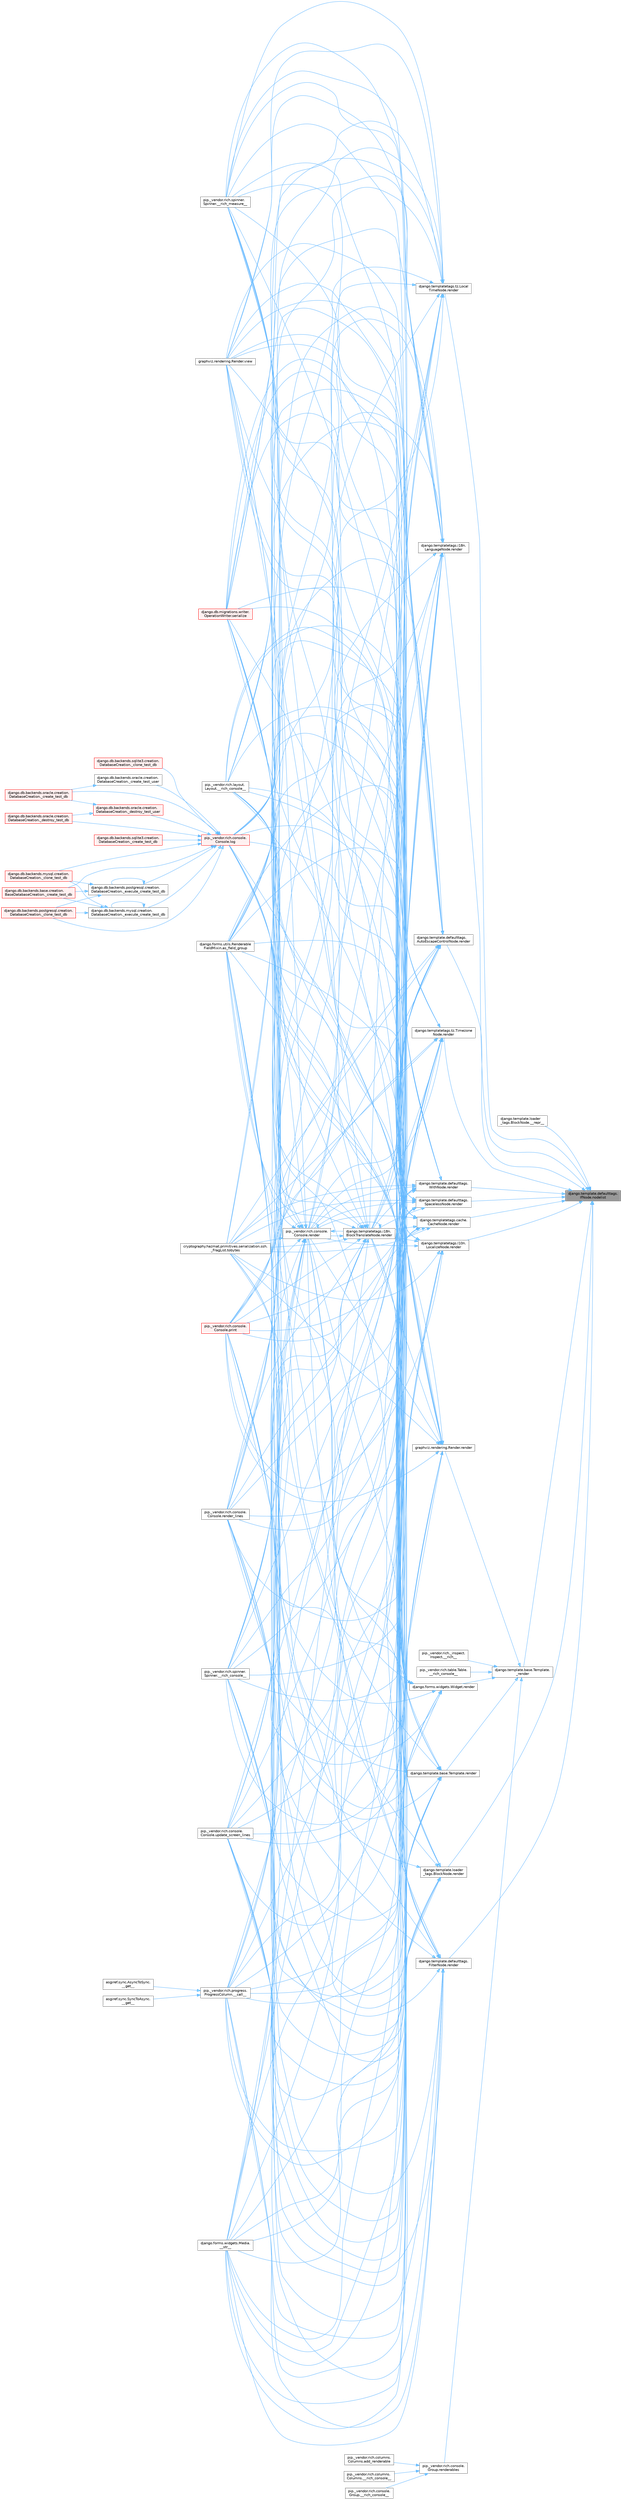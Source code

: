 digraph "django.template.defaulttags.IfNode.nodelist"
{
 // LATEX_PDF_SIZE
  bgcolor="transparent";
  edge [fontname=Helvetica,fontsize=10,labelfontname=Helvetica,labelfontsize=10];
  node [fontname=Helvetica,fontsize=10,shape=box,height=0.2,width=0.4];
  rankdir="RL";
  Node1 [id="Node000001",label="django.template.defaulttags.\lIfNode.nodelist",height=0.2,width=0.4,color="gray40", fillcolor="grey60", style="filled", fontcolor="black",tooltip=" "];
  Node1 -> Node2 [id="edge1_Node000001_Node000002",dir="back",color="steelblue1",style="solid",tooltip=" "];
  Node2 [id="Node000002",label="django.template.loader\l_tags.BlockNode.__repr__",height=0.2,width=0.4,color="grey40", fillcolor="white", style="filled",URL="$classdjango_1_1template_1_1loader__tags_1_1_block_node.html#a4a8178b45b611aa9375e433124bf0231",tooltip=" "];
  Node1 -> Node3 [id="edge2_Node000001_Node000003",dir="back",color="steelblue1",style="solid",tooltip=" "];
  Node3 [id="Node000003",label="django.template.base.Template.\l_render",height=0.2,width=0.4,color="grey40", fillcolor="white", style="filled",URL="$classdjango_1_1template_1_1base_1_1_template.html#a32242527e246f564ed448c465b9e5312",tooltip=" "];
  Node3 -> Node4 [id="edge3_Node000003_Node000004",dir="back",color="steelblue1",style="solid",tooltip=" "];
  Node4 [id="Node000004",label="pip._vendor.rich._inspect.\lInspect.__rich__",height=0.2,width=0.4,color="grey40", fillcolor="white", style="filled",URL="$classpip_1_1__vendor_1_1rich_1_1__inspect_1_1_inspect.html#a0b0d4a251462e02e3a981dab1b534825",tooltip=" "];
  Node3 -> Node5 [id="edge4_Node000003_Node000005",dir="back",color="steelblue1",style="solid",tooltip=" "];
  Node5 [id="Node000005",label="pip._vendor.rich.table.Table.\l__rich_console__",height=0.2,width=0.4,color="grey40", fillcolor="white", style="filled",URL="$classpip_1_1__vendor_1_1rich_1_1table_1_1_table.html#a2f2edbc2bf733432a76f68de9e1c2e62",tooltip=" "];
  Node3 -> Node6 [id="edge5_Node000003_Node000006",dir="back",color="steelblue1",style="solid",tooltip=" "];
  Node6 [id="Node000006",label="django.forms.widgets.Widget.render",height=0.2,width=0.4,color="grey40", fillcolor="white", style="filled",URL="$classdjango_1_1forms_1_1widgets_1_1_widget.html#a972266d3972b64c404467dea8d6e2809",tooltip=" "];
  Node6 -> Node7 [id="edge6_Node000006_Node000007",dir="back",color="steelblue1",style="solid",tooltip=" "];
  Node7 [id="Node000007",label="pip._vendor.rich.progress.\lProgressColumn.__call__",height=0.2,width=0.4,color="grey40", fillcolor="white", style="filled",URL="$classpip_1_1__vendor_1_1rich_1_1progress_1_1_progress_column.html#ae0c399be74222f949edb0fa5324cf6ea",tooltip=" "];
  Node7 -> Node8 [id="edge7_Node000007_Node000008",dir="back",color="steelblue1",style="solid",tooltip=" "];
  Node8 [id="Node000008",label="asgiref.sync.AsyncToSync.\l__get__",height=0.2,width=0.4,color="grey40", fillcolor="white", style="filled",URL="$classasgiref_1_1sync_1_1_async_to_sync.html#a23e9ef7a73da98dad9e3f4e65846969b",tooltip=" "];
  Node7 -> Node9 [id="edge8_Node000007_Node000009",dir="back",color="steelblue1",style="solid",tooltip=" "];
  Node9 [id="Node000009",label="asgiref.sync.SyncToAsync.\l__get__",height=0.2,width=0.4,color="grey40", fillcolor="white", style="filled",URL="$classasgiref_1_1sync_1_1_sync_to_async.html#aebdfbe3f01079a529fd2f39810597381",tooltip=" "];
  Node6 -> Node10 [id="edge9_Node000006_Node000010",dir="back",color="steelblue1",style="solid",tooltip=" "];
  Node10 [id="Node000010",label="pip._vendor.rich.layout.\lLayout.__rich_console__",height=0.2,width=0.4,color="grey40", fillcolor="white", style="filled",URL="$classpip_1_1__vendor_1_1rich_1_1layout_1_1_layout.html#ac39cb3d17d2b0324ee1b0dada41a3ebd",tooltip=" "];
  Node6 -> Node11 [id="edge10_Node000006_Node000011",dir="back",color="steelblue1",style="solid",tooltip=" "];
  Node11 [id="Node000011",label="pip._vendor.rich.spinner.\lSpinner.__rich_console__",height=0.2,width=0.4,color="grey40", fillcolor="white", style="filled",URL="$classpip_1_1__vendor_1_1rich_1_1spinner_1_1_spinner.html#a6883d8dced19ac48d4dfc74f776357fd",tooltip=" "];
  Node6 -> Node12 [id="edge11_Node000006_Node000012",dir="back",color="steelblue1",style="solid",tooltip=" "];
  Node12 [id="Node000012",label="pip._vendor.rich.spinner.\lSpinner.__rich_measure__",height=0.2,width=0.4,color="grey40", fillcolor="white", style="filled",URL="$classpip_1_1__vendor_1_1rich_1_1spinner_1_1_spinner.html#a89745682c823c44a31bae8e8d07869f5",tooltip=" "];
  Node6 -> Node13 [id="edge12_Node000006_Node000013",dir="back",color="steelblue1",style="solid",tooltip=" "];
  Node13 [id="Node000013",label="django.forms.widgets.Media.\l__str__",height=0.2,width=0.4,color="grey40", fillcolor="white", style="filled",URL="$classdjango_1_1forms_1_1widgets_1_1_media.html#ae1651710548a7d9f14f036d035012d21",tooltip=" "];
  Node6 -> Node14 [id="edge13_Node000006_Node000014",dir="back",color="steelblue1",style="solid",tooltip=" "];
  Node14 [id="Node000014",label="django.forms.utils.Renderable\lFieldMixin.as_field_group",height=0.2,width=0.4,color="grey40", fillcolor="white", style="filled",URL="$classdjango_1_1forms_1_1utils_1_1_renderable_field_mixin.html#a1e9a1b4f790ea694431554267fd5d74c",tooltip=" "];
  Node6 -> Node15 [id="edge14_Node000006_Node000015",dir="back",color="steelblue1",style="solid",tooltip=" "];
  Node15 [id="Node000015",label="pip._vendor.rich.console.\lConsole.log",height=0.2,width=0.4,color="red", fillcolor="#FFF0F0", style="filled",URL="$classpip_1_1__vendor_1_1rich_1_1console_1_1_console.html#af9c77e39f9413fc2b134c60cfa23b0f1",tooltip=" "];
  Node15 -> Node16 [id="edge15_Node000015_Node000016",dir="back",color="steelblue1",style="solid",tooltip=" "];
  Node16 [id="Node000016",label="django.db.backends.mysql.creation.\lDatabaseCreation._clone_test_db",height=0.2,width=0.4,color="red", fillcolor="#FFF0F0", style="filled",URL="$classdjango_1_1db_1_1backends_1_1mysql_1_1creation_1_1_database_creation.html#ab4d99b6a9b6a81141d0fba9440d91619",tooltip=" "];
  Node15 -> Node18 [id="edge16_Node000015_Node000018",dir="back",color="steelblue1",style="solid",tooltip=" "];
  Node18 [id="Node000018",label="django.db.backends.postgresql.creation.\lDatabaseCreation._clone_test_db",height=0.2,width=0.4,color="red", fillcolor="#FFF0F0", style="filled",URL="$classdjango_1_1db_1_1backends_1_1postgresql_1_1creation_1_1_database_creation.html#ab57e8a2ba94a8a4888fd435036b4c322",tooltip=" "];
  Node15 -> Node19 [id="edge17_Node000015_Node000019",dir="back",color="steelblue1",style="solid",tooltip=" "];
  Node19 [id="Node000019",label="django.db.backends.sqlite3.creation.\lDatabaseCreation._clone_test_db",height=0.2,width=0.4,color="red", fillcolor="#FFF0F0", style="filled",URL="$classdjango_1_1db_1_1backends_1_1sqlite3_1_1creation_1_1_database_creation.html#a43a28bd11187e2b0677fd0be7643387b",tooltip=" "];
  Node15 -> Node20 [id="edge18_Node000015_Node000020",dir="back",color="steelblue1",style="solid",tooltip=" "];
  Node20 [id="Node000020",label="django.db.backends.base.creation.\lBaseDatabaseCreation._create_test_db",height=0.2,width=0.4,color="red", fillcolor="#FFF0F0", style="filled",URL="$classdjango_1_1db_1_1backends_1_1base_1_1creation_1_1_base_database_creation.html#a3782aff49b95503af2f0e518a10dc22d",tooltip=" "];
  Node15 -> Node22 [id="edge19_Node000015_Node000022",dir="back",color="steelblue1",style="solid",tooltip=" "];
  Node22 [id="Node000022",label="django.db.backends.oracle.creation.\lDatabaseCreation._create_test_db",height=0.2,width=0.4,color="red", fillcolor="#FFF0F0", style="filled",URL="$classdjango_1_1db_1_1backends_1_1oracle_1_1creation_1_1_database_creation.html#aea03f2099a0f6691226755c6b60c133f",tooltip=" "];
  Node15 -> Node23 [id="edge20_Node000015_Node000023",dir="back",color="steelblue1",style="solid",tooltip=" "];
  Node23 [id="Node000023",label="django.db.backends.sqlite3.creation.\lDatabaseCreation._create_test_db",height=0.2,width=0.4,color="red", fillcolor="#FFF0F0", style="filled",URL="$classdjango_1_1db_1_1backends_1_1sqlite3_1_1creation_1_1_database_creation.html#a67d2c057a1e604f78b379e63cd6bff28",tooltip=" "];
  Node15 -> Node24 [id="edge21_Node000015_Node000024",dir="back",color="steelblue1",style="solid",tooltip=" "];
  Node24 [id="Node000024",label="django.db.backends.oracle.creation.\lDatabaseCreation._create_test_user",height=0.2,width=0.4,color="grey40", fillcolor="white", style="filled",URL="$classdjango_1_1db_1_1backends_1_1oracle_1_1creation_1_1_database_creation.html#a59ea754a7f0af2c6d24086c033e1a0dd",tooltip=" "];
  Node24 -> Node22 [id="edge22_Node000024_Node000022",dir="back",color="steelblue1",style="solid",tooltip=" "];
  Node15 -> Node25 [id="edge23_Node000015_Node000025",dir="back",color="steelblue1",style="solid",tooltip=" "];
  Node25 [id="Node000025",label="django.db.backends.oracle.creation.\lDatabaseCreation._destroy_test_db",height=0.2,width=0.4,color="red", fillcolor="#FFF0F0", style="filled",URL="$classdjango_1_1db_1_1backends_1_1oracle_1_1creation_1_1_database_creation.html#a08dd28500eb796fba820014d705845e1",tooltip=" "];
  Node15 -> Node27 [id="edge24_Node000015_Node000027",dir="back",color="steelblue1",style="solid",tooltip=" "];
  Node27 [id="Node000027",label="django.db.backends.oracle.creation.\lDatabaseCreation._destroy_test_user",height=0.2,width=0.4,color="red", fillcolor="#FFF0F0", style="filled",URL="$classdjango_1_1db_1_1backends_1_1oracle_1_1creation_1_1_database_creation.html#ac5b566d811b2dcccb9c6c125486ec8b9",tooltip=" "];
  Node27 -> Node22 [id="edge25_Node000027_Node000022",dir="back",color="steelblue1",style="solid",tooltip=" "];
  Node27 -> Node25 [id="edge26_Node000027_Node000025",dir="back",color="steelblue1",style="solid",tooltip=" "];
  Node15 -> Node29 [id="edge27_Node000015_Node000029",dir="back",color="steelblue1",style="solid",tooltip=" "];
  Node29 [id="Node000029",label="django.db.backends.mysql.creation.\lDatabaseCreation._execute_create_test_db",height=0.2,width=0.4,color="grey40", fillcolor="white", style="filled",URL="$classdjango_1_1db_1_1backends_1_1mysql_1_1creation_1_1_database_creation.html#ab42ab74c9087be175aad845aec9d4160",tooltip=" "];
  Node29 -> Node16 [id="edge28_Node000029_Node000016",dir="back",color="steelblue1",style="solid",tooltip=" "];
  Node29 -> Node18 [id="edge29_Node000029_Node000018",dir="back",color="steelblue1",style="solid",tooltip=" "];
  Node29 -> Node20 [id="edge30_Node000029_Node000020",dir="back",color="steelblue1",style="solid",tooltip=" "];
  Node29 -> Node29 [id="edge31_Node000029_Node000029",dir="back",color="steelblue1",style="solid",tooltip=" "];
  Node15 -> Node30 [id="edge32_Node000015_Node000030",dir="back",color="steelblue1",style="solid",tooltip=" "];
  Node30 [id="Node000030",label="django.db.backends.postgresql.creation.\lDatabaseCreation._execute_create_test_db",height=0.2,width=0.4,color="grey40", fillcolor="white", style="filled",URL="$classdjango_1_1db_1_1backends_1_1postgresql_1_1creation_1_1_database_creation.html#a8c9e9502a3370ff7f46e7982b1ace1ec",tooltip=" "];
  Node30 -> Node16 [id="edge33_Node000030_Node000016",dir="back",color="steelblue1",style="solid",tooltip=" "];
  Node30 -> Node18 [id="edge34_Node000030_Node000018",dir="back",color="steelblue1",style="solid",tooltip=" "];
  Node30 -> Node20 [id="edge35_Node000030_Node000020",dir="back",color="steelblue1",style="solid",tooltip=" "];
  Node30 -> Node30 [id="edge36_Node000030_Node000030",dir="back",color="steelblue1",style="solid",tooltip=" "];
  Node6 -> Node436 [id="edge37_Node000006_Node000436",dir="back",color="steelblue1",style="solid",tooltip=" "];
  Node436 [id="Node000436",label="pip._vendor.rich.console.\lConsole.print",height=0.2,width=0.4,color="red", fillcolor="#FFF0F0", style="filled",URL="$classpip_1_1__vendor_1_1rich_1_1console_1_1_console.html#af954370cdbb49236b597f2c11064549d",tooltip=" "];
  Node6 -> Node518 [id="edge38_Node000006_Node000518",dir="back",color="steelblue1",style="solid",tooltip=" "];
  Node518 [id="Node000518",label="django.templatetags.i18n.\lBlockTranslateNode.render",height=0.2,width=0.4,color="grey40", fillcolor="white", style="filled",URL="$classdjango_1_1templatetags_1_1i18n_1_1_block_translate_node.html#aaf05bebfd02c1c4b676387ada0357832",tooltip=" "];
  Node518 -> Node7 [id="edge39_Node000518_Node000007",dir="back",color="steelblue1",style="solid",tooltip=" "];
  Node518 -> Node10 [id="edge40_Node000518_Node000010",dir="back",color="steelblue1",style="solid",tooltip=" "];
  Node518 -> Node11 [id="edge41_Node000518_Node000011",dir="back",color="steelblue1",style="solid",tooltip=" "];
  Node518 -> Node12 [id="edge42_Node000518_Node000012",dir="back",color="steelblue1",style="solid",tooltip=" "];
  Node518 -> Node13 [id="edge43_Node000518_Node000013",dir="back",color="steelblue1",style="solid",tooltip=" "];
  Node518 -> Node14 [id="edge44_Node000518_Node000014",dir="back",color="steelblue1",style="solid",tooltip=" "];
  Node518 -> Node15 [id="edge45_Node000518_Node000015",dir="back",color="steelblue1",style="solid",tooltip=" "];
  Node518 -> Node436 [id="edge46_Node000518_Node000436",dir="back",color="steelblue1",style="solid",tooltip=" "];
  Node518 -> Node518 [id="edge47_Node000518_Node000518",dir="back",color="steelblue1",style="solid",tooltip=" "];
  Node518 -> Node519 [id="edge48_Node000518_Node000519",dir="back",color="steelblue1",style="solid",tooltip=" "];
  Node519 [id="Node000519",label="pip._vendor.rich.console.\lConsole.render",height=0.2,width=0.4,color="grey40", fillcolor="white", style="filled",URL="$classpip_1_1__vendor_1_1rich_1_1console_1_1_console.html#a9551b8254c573105adde80622393a938",tooltip=" "];
  Node519 -> Node7 [id="edge49_Node000519_Node000007",dir="back",color="steelblue1",style="solid",tooltip=" "];
  Node519 -> Node10 [id="edge50_Node000519_Node000010",dir="back",color="steelblue1",style="solid",tooltip=" "];
  Node519 -> Node11 [id="edge51_Node000519_Node000011",dir="back",color="steelblue1",style="solid",tooltip=" "];
  Node519 -> Node12 [id="edge52_Node000519_Node000012",dir="back",color="steelblue1",style="solid",tooltip=" "];
  Node519 -> Node13 [id="edge53_Node000519_Node000013",dir="back",color="steelblue1",style="solid",tooltip=" "];
  Node519 -> Node14 [id="edge54_Node000519_Node000014",dir="back",color="steelblue1",style="solid",tooltip=" "];
  Node519 -> Node15 [id="edge55_Node000519_Node000015",dir="back",color="steelblue1",style="solid",tooltip=" "];
  Node519 -> Node436 [id="edge56_Node000519_Node000436",dir="back",color="steelblue1",style="solid",tooltip=" "];
  Node519 -> Node518 [id="edge57_Node000519_Node000518",dir="back",color="steelblue1",style="solid",tooltip=" "];
  Node519 -> Node519 [id="edge58_Node000519_Node000519",dir="back",color="steelblue1",style="solid",tooltip=" "];
  Node519 -> Node520 [id="edge59_Node000519_Node000520",dir="back",color="steelblue1",style="solid",tooltip=" "];
  Node520 [id="Node000520",label="pip._vendor.rich.console.\lConsole.render_lines",height=0.2,width=0.4,color="grey40", fillcolor="white", style="filled",URL="$classpip_1_1__vendor_1_1rich_1_1console_1_1_console.html#a5818808a49db20c5bee6986425f96f14",tooltip=" "];
  Node519 -> Node521 [id="edge60_Node000519_Node000521",dir="back",color="steelblue1",style="solid",tooltip=" "];
  Node521 [id="Node000521",label="django.db.migrations.writer.\lOperationWriter.serialize",height=0.2,width=0.4,color="red", fillcolor="#FFF0F0", style="filled",URL="$classdjango_1_1db_1_1migrations_1_1writer_1_1_operation_writer.html#a866e8d13e1c54a35d74e9a6b0383b2f8",tooltip=" "];
  Node519 -> Node591 [id="edge61_Node000519_Node000591",dir="back",color="steelblue1",style="solid",tooltip=" "];
  Node591 [id="Node000591",label="cryptography.hazmat.primitives.serialization.ssh.\l_FragList.tobytes",height=0.2,width=0.4,color="grey40", fillcolor="white", style="filled",URL="$classcryptography_1_1hazmat_1_1primitives_1_1serialization_1_1ssh_1_1___frag_list.html#a195dd4e7c741624829a13af53fa3de38",tooltip=" "];
  Node519 -> Node592 [id="edge62_Node000519_Node000592",dir="back",color="steelblue1",style="solid",tooltip=" "];
  Node592 [id="Node000592",label="pip._vendor.rich.console.\lConsole.update_screen_lines",height=0.2,width=0.4,color="grey40", fillcolor="white", style="filled",URL="$classpip_1_1__vendor_1_1rich_1_1console_1_1_console.html#a21cfe5af86ec7533f23d45fe2969817e",tooltip=" "];
  Node519 -> Node593 [id="edge63_Node000519_Node000593",dir="back",color="steelblue1",style="solid",tooltip=" "];
  Node593 [id="Node000593",label="graphviz.rendering.Render.view",height=0.2,width=0.4,color="grey40", fillcolor="white", style="filled",URL="$classgraphviz_1_1rendering_1_1_render.html#a53169c422996b9a7e92b5580c13914e2",tooltip=" "];
  Node518 -> Node520 [id="edge64_Node000518_Node000520",dir="back",color="steelblue1",style="solid",tooltip=" "];
  Node518 -> Node521 [id="edge65_Node000518_Node000521",dir="back",color="steelblue1",style="solid",tooltip=" "];
  Node518 -> Node591 [id="edge66_Node000518_Node000591",dir="back",color="steelblue1",style="solid",tooltip=" "];
  Node518 -> Node592 [id="edge67_Node000518_Node000592",dir="back",color="steelblue1",style="solid",tooltip=" "];
  Node518 -> Node593 [id="edge68_Node000518_Node000593",dir="back",color="steelblue1",style="solid",tooltip=" "];
  Node6 -> Node519 [id="edge69_Node000006_Node000519",dir="back",color="steelblue1",style="solid",tooltip=" "];
  Node6 -> Node520 [id="edge70_Node000006_Node000520",dir="back",color="steelblue1",style="solid",tooltip=" "];
  Node6 -> Node521 [id="edge71_Node000006_Node000521",dir="back",color="steelblue1",style="solid",tooltip=" "];
  Node6 -> Node591 [id="edge72_Node000006_Node000591",dir="back",color="steelblue1",style="solid",tooltip=" "];
  Node6 -> Node592 [id="edge73_Node000006_Node000592",dir="back",color="steelblue1",style="solid",tooltip=" "];
  Node6 -> Node593 [id="edge74_Node000006_Node000593",dir="back",color="steelblue1",style="solid",tooltip=" "];
  Node3 -> Node590 [id="edge75_Node000003_Node000590",dir="back",color="steelblue1",style="solid",tooltip=" "];
  Node590 [id="Node000590",label="django.template.base.Template.render",height=0.2,width=0.4,color="grey40", fillcolor="white", style="filled",URL="$classdjango_1_1template_1_1base_1_1_template.html#abe9da3fa5f3e752f185c33415a9e785a",tooltip=" "];
  Node590 -> Node7 [id="edge76_Node000590_Node000007",dir="back",color="steelblue1",style="solid",tooltip=" "];
  Node590 -> Node10 [id="edge77_Node000590_Node000010",dir="back",color="steelblue1",style="solid",tooltip=" "];
  Node590 -> Node11 [id="edge78_Node000590_Node000011",dir="back",color="steelblue1",style="solid",tooltip=" "];
  Node590 -> Node12 [id="edge79_Node000590_Node000012",dir="back",color="steelblue1",style="solid",tooltip=" "];
  Node590 -> Node13 [id="edge80_Node000590_Node000013",dir="back",color="steelblue1",style="solid",tooltip=" "];
  Node590 -> Node14 [id="edge81_Node000590_Node000014",dir="back",color="steelblue1",style="solid",tooltip=" "];
  Node590 -> Node15 [id="edge82_Node000590_Node000015",dir="back",color="steelblue1",style="solid",tooltip=" "];
  Node590 -> Node436 [id="edge83_Node000590_Node000436",dir="back",color="steelblue1",style="solid",tooltip=" "];
  Node590 -> Node518 [id="edge84_Node000590_Node000518",dir="back",color="steelblue1",style="solid",tooltip=" "];
  Node590 -> Node519 [id="edge85_Node000590_Node000519",dir="back",color="steelblue1",style="solid",tooltip=" "];
  Node590 -> Node520 [id="edge86_Node000590_Node000520",dir="back",color="steelblue1",style="solid",tooltip=" "];
  Node590 -> Node521 [id="edge87_Node000590_Node000521",dir="back",color="steelblue1",style="solid",tooltip=" "];
  Node590 -> Node591 [id="edge88_Node000590_Node000591",dir="back",color="steelblue1",style="solid",tooltip=" "];
  Node590 -> Node592 [id="edge89_Node000590_Node000592",dir="back",color="steelblue1",style="solid",tooltip=" "];
  Node590 -> Node593 [id="edge90_Node000590_Node000593",dir="back",color="steelblue1",style="solid",tooltip=" "];
  Node3 -> Node517 [id="edge91_Node000003_Node000517",dir="back",color="steelblue1",style="solid",tooltip=" "];
  Node517 [id="Node000517",label="graphviz.rendering.Render.render",height=0.2,width=0.4,color="grey40", fillcolor="white", style="filled",URL="$classgraphviz_1_1rendering_1_1_render.html#a0249d6538d64a6b59b1bed64d4636456",tooltip=" "];
  Node517 -> Node7 [id="edge92_Node000517_Node000007",dir="back",color="steelblue1",style="solid",tooltip=" "];
  Node517 -> Node10 [id="edge93_Node000517_Node000010",dir="back",color="steelblue1",style="solid",tooltip=" "];
  Node517 -> Node11 [id="edge94_Node000517_Node000011",dir="back",color="steelblue1",style="solid",tooltip=" "];
  Node517 -> Node12 [id="edge95_Node000517_Node000012",dir="back",color="steelblue1",style="solid",tooltip=" "];
  Node517 -> Node13 [id="edge96_Node000517_Node000013",dir="back",color="steelblue1",style="solid",tooltip=" "];
  Node517 -> Node14 [id="edge97_Node000517_Node000014",dir="back",color="steelblue1",style="solid",tooltip=" "];
  Node517 -> Node15 [id="edge98_Node000517_Node000015",dir="back",color="steelblue1",style="solid",tooltip=" "];
  Node517 -> Node436 [id="edge99_Node000517_Node000436",dir="back",color="steelblue1",style="solid",tooltip=" "];
  Node517 -> Node518 [id="edge100_Node000517_Node000518",dir="back",color="steelblue1",style="solid",tooltip=" "];
  Node517 -> Node519 [id="edge101_Node000517_Node000519",dir="back",color="steelblue1",style="solid",tooltip=" "];
  Node517 -> Node520 [id="edge102_Node000517_Node000520",dir="back",color="steelblue1",style="solid",tooltip=" "];
  Node517 -> Node521 [id="edge103_Node000517_Node000521",dir="back",color="steelblue1",style="solid",tooltip=" "];
  Node517 -> Node591 [id="edge104_Node000517_Node000591",dir="back",color="steelblue1",style="solid",tooltip=" "];
  Node517 -> Node592 [id="edge105_Node000517_Node000592",dir="back",color="steelblue1",style="solid",tooltip=" "];
  Node517 -> Node593 [id="edge106_Node000517_Node000593",dir="back",color="steelblue1",style="solid",tooltip=" "];
  Node3 -> Node594 [id="edge107_Node000003_Node000594",dir="back",color="steelblue1",style="solid",tooltip=" "];
  Node594 [id="Node000594",label="pip._vendor.rich.console.\lGroup.renderables",height=0.2,width=0.4,color="grey40", fillcolor="white", style="filled",URL="$classpip_1_1__vendor_1_1rich_1_1console_1_1_group.html#ad357a1cdeca2e6fd345e052903d32622",tooltip=" "];
  Node594 -> Node595 [id="edge108_Node000594_Node000595",dir="back",color="steelblue1",style="solid",tooltip=" "];
  Node595 [id="Node000595",label="pip._vendor.rich.columns.\lColumns.__rich_console__",height=0.2,width=0.4,color="grey40", fillcolor="white", style="filled",URL="$classpip_1_1__vendor_1_1rich_1_1columns_1_1_columns.html#aaae297ec38827f15d1d15327be4e4a12",tooltip=" "];
  Node594 -> Node596 [id="edge109_Node000594_Node000596",dir="back",color="steelblue1",style="solid",tooltip=" "];
  Node596 [id="Node000596",label="pip._vendor.rich.console.\lGroup.__rich_console__",height=0.2,width=0.4,color="grey40", fillcolor="white", style="filled",URL="$classpip_1_1__vendor_1_1rich_1_1console_1_1_group.html#ab8fca649d3c850eb1eb45a62ed5dec74",tooltip=" "];
  Node594 -> Node597 [id="edge110_Node000594_Node000597",dir="back",color="steelblue1",style="solid",tooltip=" "];
  Node597 [id="Node000597",label="pip._vendor.rich.columns.\lColumns.add_renderable",height=0.2,width=0.4,color="grey40", fillcolor="white", style="filled",URL="$classpip_1_1__vendor_1_1rich_1_1columns_1_1_columns.html#a5b8ddc61f22aeb02f56b9620f603278b",tooltip=" "];
  Node1 -> Node3180 [id="edge111_Node000001_Node003180",dir="back",color="steelblue1",style="solid",tooltip=" "];
  Node3180 [id="Node003180",label="django.template.defaulttags.\lAutoEscapeControlNode.render",height=0.2,width=0.4,color="grey40", fillcolor="white", style="filled",URL="$classdjango_1_1template_1_1defaulttags_1_1_auto_escape_control_node.html#a43432396cc1428e02b1d1b823e5c696c",tooltip=" "];
  Node3180 -> Node7 [id="edge112_Node003180_Node000007",dir="back",color="steelblue1",style="solid",tooltip=" "];
  Node3180 -> Node10 [id="edge113_Node003180_Node000010",dir="back",color="steelblue1",style="solid",tooltip=" "];
  Node3180 -> Node11 [id="edge114_Node003180_Node000011",dir="back",color="steelblue1",style="solid",tooltip=" "];
  Node3180 -> Node12 [id="edge115_Node003180_Node000012",dir="back",color="steelblue1",style="solid",tooltip=" "];
  Node3180 -> Node13 [id="edge116_Node003180_Node000013",dir="back",color="steelblue1",style="solid",tooltip=" "];
  Node3180 -> Node14 [id="edge117_Node003180_Node000014",dir="back",color="steelblue1",style="solid",tooltip=" "];
  Node3180 -> Node15 [id="edge118_Node003180_Node000015",dir="back",color="steelblue1",style="solid",tooltip=" "];
  Node3180 -> Node436 [id="edge119_Node003180_Node000436",dir="back",color="steelblue1",style="solid",tooltip=" "];
  Node3180 -> Node518 [id="edge120_Node003180_Node000518",dir="back",color="steelblue1",style="solid",tooltip=" "];
  Node3180 -> Node519 [id="edge121_Node003180_Node000519",dir="back",color="steelblue1",style="solid",tooltip=" "];
  Node3180 -> Node520 [id="edge122_Node003180_Node000520",dir="back",color="steelblue1",style="solid",tooltip=" "];
  Node3180 -> Node521 [id="edge123_Node003180_Node000521",dir="back",color="steelblue1",style="solid",tooltip=" "];
  Node3180 -> Node591 [id="edge124_Node003180_Node000591",dir="back",color="steelblue1",style="solid",tooltip=" "];
  Node3180 -> Node592 [id="edge125_Node003180_Node000592",dir="back",color="steelblue1",style="solid",tooltip=" "];
  Node3180 -> Node593 [id="edge126_Node003180_Node000593",dir="back",color="steelblue1",style="solid",tooltip=" "];
  Node1 -> Node3181 [id="edge127_Node000001_Node003181",dir="back",color="steelblue1",style="solid",tooltip=" "];
  Node3181 [id="Node003181",label="django.template.defaulttags.\lFilterNode.render",height=0.2,width=0.4,color="grey40", fillcolor="white", style="filled",URL="$classdjango_1_1template_1_1defaulttags_1_1_filter_node.html#af256865d8dfef80060b19b344491e26f",tooltip=" "];
  Node3181 -> Node7 [id="edge128_Node003181_Node000007",dir="back",color="steelblue1",style="solid",tooltip=" "];
  Node3181 -> Node10 [id="edge129_Node003181_Node000010",dir="back",color="steelblue1",style="solid",tooltip=" "];
  Node3181 -> Node11 [id="edge130_Node003181_Node000011",dir="back",color="steelblue1",style="solid",tooltip=" "];
  Node3181 -> Node12 [id="edge131_Node003181_Node000012",dir="back",color="steelblue1",style="solid",tooltip=" "];
  Node3181 -> Node13 [id="edge132_Node003181_Node000013",dir="back",color="steelblue1",style="solid",tooltip=" "];
  Node3181 -> Node14 [id="edge133_Node003181_Node000014",dir="back",color="steelblue1",style="solid",tooltip=" "];
  Node3181 -> Node15 [id="edge134_Node003181_Node000015",dir="back",color="steelblue1",style="solid",tooltip=" "];
  Node3181 -> Node436 [id="edge135_Node003181_Node000436",dir="back",color="steelblue1",style="solid",tooltip=" "];
  Node3181 -> Node518 [id="edge136_Node003181_Node000518",dir="back",color="steelblue1",style="solid",tooltip=" "];
  Node3181 -> Node519 [id="edge137_Node003181_Node000519",dir="back",color="steelblue1",style="solid",tooltip=" "];
  Node3181 -> Node520 [id="edge138_Node003181_Node000520",dir="back",color="steelblue1",style="solid",tooltip=" "];
  Node3181 -> Node521 [id="edge139_Node003181_Node000521",dir="back",color="steelblue1",style="solid",tooltip=" "];
  Node3181 -> Node591 [id="edge140_Node003181_Node000591",dir="back",color="steelblue1",style="solid",tooltip=" "];
  Node3181 -> Node592 [id="edge141_Node003181_Node000592",dir="back",color="steelblue1",style="solid",tooltip=" "];
  Node3181 -> Node593 [id="edge142_Node003181_Node000593",dir="back",color="steelblue1",style="solid",tooltip=" "];
  Node1 -> Node3182 [id="edge143_Node000001_Node003182",dir="back",color="steelblue1",style="solid",tooltip=" "];
  Node3182 [id="Node003182",label="django.template.defaulttags.\lSpacelessNode.render",height=0.2,width=0.4,color="grey40", fillcolor="white", style="filled",URL="$classdjango_1_1template_1_1defaulttags_1_1_spaceless_node.html#a5da28a9bfe4e5d0e78c6442d688a0cbb",tooltip=" "];
  Node3182 -> Node7 [id="edge144_Node003182_Node000007",dir="back",color="steelblue1",style="solid",tooltip=" "];
  Node3182 -> Node10 [id="edge145_Node003182_Node000010",dir="back",color="steelblue1",style="solid",tooltip=" "];
  Node3182 -> Node11 [id="edge146_Node003182_Node000011",dir="back",color="steelblue1",style="solid",tooltip=" "];
  Node3182 -> Node12 [id="edge147_Node003182_Node000012",dir="back",color="steelblue1",style="solid",tooltip=" "];
  Node3182 -> Node13 [id="edge148_Node003182_Node000013",dir="back",color="steelblue1",style="solid",tooltip=" "];
  Node3182 -> Node14 [id="edge149_Node003182_Node000014",dir="back",color="steelblue1",style="solid",tooltip=" "];
  Node3182 -> Node15 [id="edge150_Node003182_Node000015",dir="back",color="steelblue1",style="solid",tooltip=" "];
  Node3182 -> Node436 [id="edge151_Node003182_Node000436",dir="back",color="steelblue1",style="solid",tooltip=" "];
  Node3182 -> Node518 [id="edge152_Node003182_Node000518",dir="back",color="steelblue1",style="solid",tooltip=" "];
  Node3182 -> Node519 [id="edge153_Node003182_Node000519",dir="back",color="steelblue1",style="solid",tooltip=" "];
  Node3182 -> Node520 [id="edge154_Node003182_Node000520",dir="back",color="steelblue1",style="solid",tooltip=" "];
  Node3182 -> Node521 [id="edge155_Node003182_Node000521",dir="back",color="steelblue1",style="solid",tooltip=" "];
  Node3182 -> Node591 [id="edge156_Node003182_Node000591",dir="back",color="steelblue1",style="solid",tooltip=" "];
  Node3182 -> Node592 [id="edge157_Node003182_Node000592",dir="back",color="steelblue1",style="solid",tooltip=" "];
  Node3182 -> Node593 [id="edge158_Node003182_Node000593",dir="back",color="steelblue1",style="solid",tooltip=" "];
  Node1 -> Node3183 [id="edge159_Node000001_Node003183",dir="back",color="steelblue1",style="solid",tooltip=" "];
  Node3183 [id="Node003183",label="django.template.defaulttags.\lWithNode.render",height=0.2,width=0.4,color="grey40", fillcolor="white", style="filled",URL="$classdjango_1_1template_1_1defaulttags_1_1_with_node.html#ab08b1170e52dca399d63728688ae9801",tooltip=" "];
  Node3183 -> Node7 [id="edge160_Node003183_Node000007",dir="back",color="steelblue1",style="solid",tooltip=" "];
  Node3183 -> Node10 [id="edge161_Node003183_Node000010",dir="back",color="steelblue1",style="solid",tooltip=" "];
  Node3183 -> Node11 [id="edge162_Node003183_Node000011",dir="back",color="steelblue1",style="solid",tooltip=" "];
  Node3183 -> Node12 [id="edge163_Node003183_Node000012",dir="back",color="steelblue1",style="solid",tooltip=" "];
  Node3183 -> Node13 [id="edge164_Node003183_Node000013",dir="back",color="steelblue1",style="solid",tooltip=" "];
  Node3183 -> Node14 [id="edge165_Node003183_Node000014",dir="back",color="steelblue1",style="solid",tooltip=" "];
  Node3183 -> Node15 [id="edge166_Node003183_Node000015",dir="back",color="steelblue1",style="solid",tooltip=" "];
  Node3183 -> Node436 [id="edge167_Node003183_Node000436",dir="back",color="steelblue1",style="solid",tooltip=" "];
  Node3183 -> Node518 [id="edge168_Node003183_Node000518",dir="back",color="steelblue1",style="solid",tooltip=" "];
  Node3183 -> Node519 [id="edge169_Node003183_Node000519",dir="back",color="steelblue1",style="solid",tooltip=" "];
  Node3183 -> Node520 [id="edge170_Node003183_Node000520",dir="back",color="steelblue1",style="solid",tooltip=" "];
  Node3183 -> Node521 [id="edge171_Node003183_Node000521",dir="back",color="steelblue1",style="solid",tooltip=" "];
  Node3183 -> Node591 [id="edge172_Node003183_Node000591",dir="back",color="steelblue1",style="solid",tooltip=" "];
  Node3183 -> Node592 [id="edge173_Node003183_Node000592",dir="back",color="steelblue1",style="solid",tooltip=" "];
  Node3183 -> Node593 [id="edge174_Node003183_Node000593",dir="back",color="steelblue1",style="solid",tooltip=" "];
  Node1 -> Node2255 [id="edge175_Node000001_Node002255",dir="back",color="steelblue1",style="solid",tooltip=" "];
  Node2255 [id="Node002255",label="django.template.loader\l_tags.BlockNode.render",height=0.2,width=0.4,color="grey40", fillcolor="white", style="filled",URL="$classdjango_1_1template_1_1loader__tags_1_1_block_node.html#a5d9c85d4856d4bfb6b680876f2832aaf",tooltip=" "];
  Node2255 -> Node7 [id="edge176_Node002255_Node000007",dir="back",color="steelblue1",style="solid",tooltip=" "];
  Node2255 -> Node10 [id="edge177_Node002255_Node000010",dir="back",color="steelblue1",style="solid",tooltip=" "];
  Node2255 -> Node11 [id="edge178_Node002255_Node000011",dir="back",color="steelblue1",style="solid",tooltip=" "];
  Node2255 -> Node12 [id="edge179_Node002255_Node000012",dir="back",color="steelblue1",style="solid",tooltip=" "];
  Node2255 -> Node13 [id="edge180_Node002255_Node000013",dir="back",color="steelblue1",style="solid",tooltip=" "];
  Node2255 -> Node14 [id="edge181_Node002255_Node000014",dir="back",color="steelblue1",style="solid",tooltip=" "];
  Node2255 -> Node15 [id="edge182_Node002255_Node000015",dir="back",color="steelblue1",style="solid",tooltip=" "];
  Node2255 -> Node436 [id="edge183_Node002255_Node000436",dir="back",color="steelblue1",style="solid",tooltip=" "];
  Node2255 -> Node518 [id="edge184_Node002255_Node000518",dir="back",color="steelblue1",style="solid",tooltip=" "];
  Node2255 -> Node519 [id="edge185_Node002255_Node000519",dir="back",color="steelblue1",style="solid",tooltip=" "];
  Node2255 -> Node520 [id="edge186_Node002255_Node000520",dir="back",color="steelblue1",style="solid",tooltip=" "];
  Node2255 -> Node521 [id="edge187_Node002255_Node000521",dir="back",color="steelblue1",style="solid",tooltip=" "];
  Node2255 -> Node591 [id="edge188_Node002255_Node000591",dir="back",color="steelblue1",style="solid",tooltip=" "];
  Node2255 -> Node592 [id="edge189_Node002255_Node000592",dir="back",color="steelblue1",style="solid",tooltip=" "];
  Node2255 -> Node593 [id="edge190_Node002255_Node000593",dir="back",color="steelblue1",style="solid",tooltip=" "];
  Node1 -> Node3184 [id="edge191_Node000001_Node003184",dir="back",color="steelblue1",style="solid",tooltip=" "];
  Node3184 [id="Node003184",label="django.templatetags.cache.\lCacheNode.render",height=0.2,width=0.4,color="grey40", fillcolor="white", style="filled",URL="$classdjango_1_1templatetags_1_1cache_1_1_cache_node.html#a00cb3d18e1e7d9190d98e497426ae810",tooltip=" "];
  Node3184 -> Node7 [id="edge192_Node003184_Node000007",dir="back",color="steelblue1",style="solid",tooltip=" "];
  Node3184 -> Node10 [id="edge193_Node003184_Node000010",dir="back",color="steelblue1",style="solid",tooltip=" "];
  Node3184 -> Node11 [id="edge194_Node003184_Node000011",dir="back",color="steelblue1",style="solid",tooltip=" "];
  Node3184 -> Node12 [id="edge195_Node003184_Node000012",dir="back",color="steelblue1",style="solid",tooltip=" "];
  Node3184 -> Node13 [id="edge196_Node003184_Node000013",dir="back",color="steelblue1",style="solid",tooltip=" "];
  Node3184 -> Node14 [id="edge197_Node003184_Node000014",dir="back",color="steelblue1",style="solid",tooltip=" "];
  Node3184 -> Node15 [id="edge198_Node003184_Node000015",dir="back",color="steelblue1",style="solid",tooltip=" "];
  Node3184 -> Node436 [id="edge199_Node003184_Node000436",dir="back",color="steelblue1",style="solid",tooltip=" "];
  Node3184 -> Node518 [id="edge200_Node003184_Node000518",dir="back",color="steelblue1",style="solid",tooltip=" "];
  Node3184 -> Node519 [id="edge201_Node003184_Node000519",dir="back",color="steelblue1",style="solid",tooltip=" "];
  Node3184 -> Node520 [id="edge202_Node003184_Node000520",dir="back",color="steelblue1",style="solid",tooltip=" "];
  Node3184 -> Node521 [id="edge203_Node003184_Node000521",dir="back",color="steelblue1",style="solid",tooltip=" "];
  Node3184 -> Node591 [id="edge204_Node003184_Node000591",dir="back",color="steelblue1",style="solid",tooltip=" "];
  Node3184 -> Node592 [id="edge205_Node003184_Node000592",dir="back",color="steelblue1",style="solid",tooltip=" "];
  Node3184 -> Node593 [id="edge206_Node003184_Node000593",dir="back",color="steelblue1",style="solid",tooltip=" "];
  Node1 -> Node3185 [id="edge207_Node000001_Node003185",dir="back",color="steelblue1",style="solid",tooltip=" "];
  Node3185 [id="Node003185",label="django.templatetags.i18n.\lLanguageNode.render",height=0.2,width=0.4,color="grey40", fillcolor="white", style="filled",URL="$classdjango_1_1templatetags_1_1i18n_1_1_language_node.html#a2c88f345e9d8623bafaa4eb5efdefa84",tooltip=" "];
  Node3185 -> Node7 [id="edge208_Node003185_Node000007",dir="back",color="steelblue1",style="solid",tooltip=" "];
  Node3185 -> Node10 [id="edge209_Node003185_Node000010",dir="back",color="steelblue1",style="solid",tooltip=" "];
  Node3185 -> Node11 [id="edge210_Node003185_Node000011",dir="back",color="steelblue1",style="solid",tooltip=" "];
  Node3185 -> Node12 [id="edge211_Node003185_Node000012",dir="back",color="steelblue1",style="solid",tooltip=" "];
  Node3185 -> Node13 [id="edge212_Node003185_Node000013",dir="back",color="steelblue1",style="solid",tooltip=" "];
  Node3185 -> Node14 [id="edge213_Node003185_Node000014",dir="back",color="steelblue1",style="solid",tooltip=" "];
  Node3185 -> Node15 [id="edge214_Node003185_Node000015",dir="back",color="steelblue1",style="solid",tooltip=" "];
  Node3185 -> Node436 [id="edge215_Node003185_Node000436",dir="back",color="steelblue1",style="solid",tooltip=" "];
  Node3185 -> Node518 [id="edge216_Node003185_Node000518",dir="back",color="steelblue1",style="solid",tooltip=" "];
  Node3185 -> Node519 [id="edge217_Node003185_Node000519",dir="back",color="steelblue1",style="solid",tooltip=" "];
  Node3185 -> Node520 [id="edge218_Node003185_Node000520",dir="back",color="steelblue1",style="solid",tooltip=" "];
  Node3185 -> Node521 [id="edge219_Node003185_Node000521",dir="back",color="steelblue1",style="solid",tooltip=" "];
  Node3185 -> Node591 [id="edge220_Node003185_Node000591",dir="back",color="steelblue1",style="solid",tooltip=" "];
  Node3185 -> Node592 [id="edge221_Node003185_Node000592",dir="back",color="steelblue1",style="solid",tooltip=" "];
  Node3185 -> Node593 [id="edge222_Node003185_Node000593",dir="back",color="steelblue1",style="solid",tooltip=" "];
  Node1 -> Node3186 [id="edge223_Node000001_Node003186",dir="back",color="steelblue1",style="solid",tooltip=" "];
  Node3186 [id="Node003186",label="django.templatetags.l10n.\lLocalizeNode.render",height=0.2,width=0.4,color="grey40", fillcolor="white", style="filled",URL="$classdjango_1_1templatetags_1_1l10n_1_1_localize_node.html#a5a5854ee94b2838d61eb6fd44fd7c121",tooltip=" "];
  Node3186 -> Node7 [id="edge224_Node003186_Node000007",dir="back",color="steelblue1",style="solid",tooltip=" "];
  Node3186 -> Node10 [id="edge225_Node003186_Node000010",dir="back",color="steelblue1",style="solid",tooltip=" "];
  Node3186 -> Node11 [id="edge226_Node003186_Node000011",dir="back",color="steelblue1",style="solid",tooltip=" "];
  Node3186 -> Node12 [id="edge227_Node003186_Node000012",dir="back",color="steelblue1",style="solid",tooltip=" "];
  Node3186 -> Node13 [id="edge228_Node003186_Node000013",dir="back",color="steelblue1",style="solid",tooltip=" "];
  Node3186 -> Node14 [id="edge229_Node003186_Node000014",dir="back",color="steelblue1",style="solid",tooltip=" "];
  Node3186 -> Node15 [id="edge230_Node003186_Node000015",dir="back",color="steelblue1",style="solid",tooltip=" "];
  Node3186 -> Node436 [id="edge231_Node003186_Node000436",dir="back",color="steelblue1",style="solid",tooltip=" "];
  Node3186 -> Node518 [id="edge232_Node003186_Node000518",dir="back",color="steelblue1",style="solid",tooltip=" "];
  Node3186 -> Node519 [id="edge233_Node003186_Node000519",dir="back",color="steelblue1",style="solid",tooltip=" "];
  Node3186 -> Node520 [id="edge234_Node003186_Node000520",dir="back",color="steelblue1",style="solid",tooltip=" "];
  Node3186 -> Node521 [id="edge235_Node003186_Node000521",dir="back",color="steelblue1",style="solid",tooltip=" "];
  Node3186 -> Node591 [id="edge236_Node003186_Node000591",dir="back",color="steelblue1",style="solid",tooltip=" "];
  Node3186 -> Node592 [id="edge237_Node003186_Node000592",dir="back",color="steelblue1",style="solid",tooltip=" "];
  Node3186 -> Node593 [id="edge238_Node003186_Node000593",dir="back",color="steelblue1",style="solid",tooltip=" "];
  Node1 -> Node3187 [id="edge239_Node000001_Node003187",dir="back",color="steelblue1",style="solid",tooltip=" "];
  Node3187 [id="Node003187",label="django.templatetags.tz.Local\lTimeNode.render",height=0.2,width=0.4,color="grey40", fillcolor="white", style="filled",URL="$classdjango_1_1templatetags_1_1tz_1_1_local_time_node.html#a105ec649a08e85698b9b80437704f66f",tooltip=" "];
  Node3187 -> Node7 [id="edge240_Node003187_Node000007",dir="back",color="steelblue1",style="solid",tooltip=" "];
  Node3187 -> Node10 [id="edge241_Node003187_Node000010",dir="back",color="steelblue1",style="solid",tooltip=" "];
  Node3187 -> Node11 [id="edge242_Node003187_Node000011",dir="back",color="steelblue1",style="solid",tooltip=" "];
  Node3187 -> Node12 [id="edge243_Node003187_Node000012",dir="back",color="steelblue1",style="solid",tooltip=" "];
  Node3187 -> Node13 [id="edge244_Node003187_Node000013",dir="back",color="steelblue1",style="solid",tooltip=" "];
  Node3187 -> Node14 [id="edge245_Node003187_Node000014",dir="back",color="steelblue1",style="solid",tooltip=" "];
  Node3187 -> Node15 [id="edge246_Node003187_Node000015",dir="back",color="steelblue1",style="solid",tooltip=" "];
  Node3187 -> Node436 [id="edge247_Node003187_Node000436",dir="back",color="steelblue1",style="solid",tooltip=" "];
  Node3187 -> Node518 [id="edge248_Node003187_Node000518",dir="back",color="steelblue1",style="solid",tooltip=" "];
  Node3187 -> Node519 [id="edge249_Node003187_Node000519",dir="back",color="steelblue1",style="solid",tooltip=" "];
  Node3187 -> Node520 [id="edge250_Node003187_Node000520",dir="back",color="steelblue1",style="solid",tooltip=" "];
  Node3187 -> Node521 [id="edge251_Node003187_Node000521",dir="back",color="steelblue1",style="solid",tooltip=" "];
  Node3187 -> Node591 [id="edge252_Node003187_Node000591",dir="back",color="steelblue1",style="solid",tooltip=" "];
  Node3187 -> Node592 [id="edge253_Node003187_Node000592",dir="back",color="steelblue1",style="solid",tooltip=" "];
  Node3187 -> Node593 [id="edge254_Node003187_Node000593",dir="back",color="steelblue1",style="solid",tooltip=" "];
  Node1 -> Node3188 [id="edge255_Node000001_Node003188",dir="back",color="steelblue1",style="solid",tooltip=" "];
  Node3188 [id="Node003188",label="django.templatetags.tz.Timezone\lNode.render",height=0.2,width=0.4,color="grey40", fillcolor="white", style="filled",URL="$classdjango_1_1templatetags_1_1tz_1_1_timezone_node.html#ad0c48d7a25fd2322a548920d3d55d484",tooltip=" "];
  Node3188 -> Node7 [id="edge256_Node003188_Node000007",dir="back",color="steelblue1",style="solid",tooltip=" "];
  Node3188 -> Node10 [id="edge257_Node003188_Node000010",dir="back",color="steelblue1",style="solid",tooltip=" "];
  Node3188 -> Node11 [id="edge258_Node003188_Node000011",dir="back",color="steelblue1",style="solid",tooltip=" "];
  Node3188 -> Node12 [id="edge259_Node003188_Node000012",dir="back",color="steelblue1",style="solid",tooltip=" "];
  Node3188 -> Node13 [id="edge260_Node003188_Node000013",dir="back",color="steelblue1",style="solid",tooltip=" "];
  Node3188 -> Node14 [id="edge261_Node003188_Node000014",dir="back",color="steelblue1",style="solid",tooltip=" "];
  Node3188 -> Node15 [id="edge262_Node003188_Node000015",dir="back",color="steelblue1",style="solid",tooltip=" "];
  Node3188 -> Node436 [id="edge263_Node003188_Node000436",dir="back",color="steelblue1",style="solid",tooltip=" "];
  Node3188 -> Node518 [id="edge264_Node003188_Node000518",dir="back",color="steelblue1",style="solid",tooltip=" "];
  Node3188 -> Node519 [id="edge265_Node003188_Node000519",dir="back",color="steelblue1",style="solid",tooltip=" "];
  Node3188 -> Node520 [id="edge266_Node003188_Node000520",dir="back",color="steelblue1",style="solid",tooltip=" "];
  Node3188 -> Node521 [id="edge267_Node003188_Node000521",dir="back",color="steelblue1",style="solid",tooltip=" "];
  Node3188 -> Node591 [id="edge268_Node003188_Node000591",dir="back",color="steelblue1",style="solid",tooltip=" "];
  Node3188 -> Node592 [id="edge269_Node003188_Node000592",dir="back",color="steelblue1",style="solid",tooltip=" "];
  Node3188 -> Node593 [id="edge270_Node003188_Node000593",dir="back",color="steelblue1",style="solid",tooltip=" "];
}
